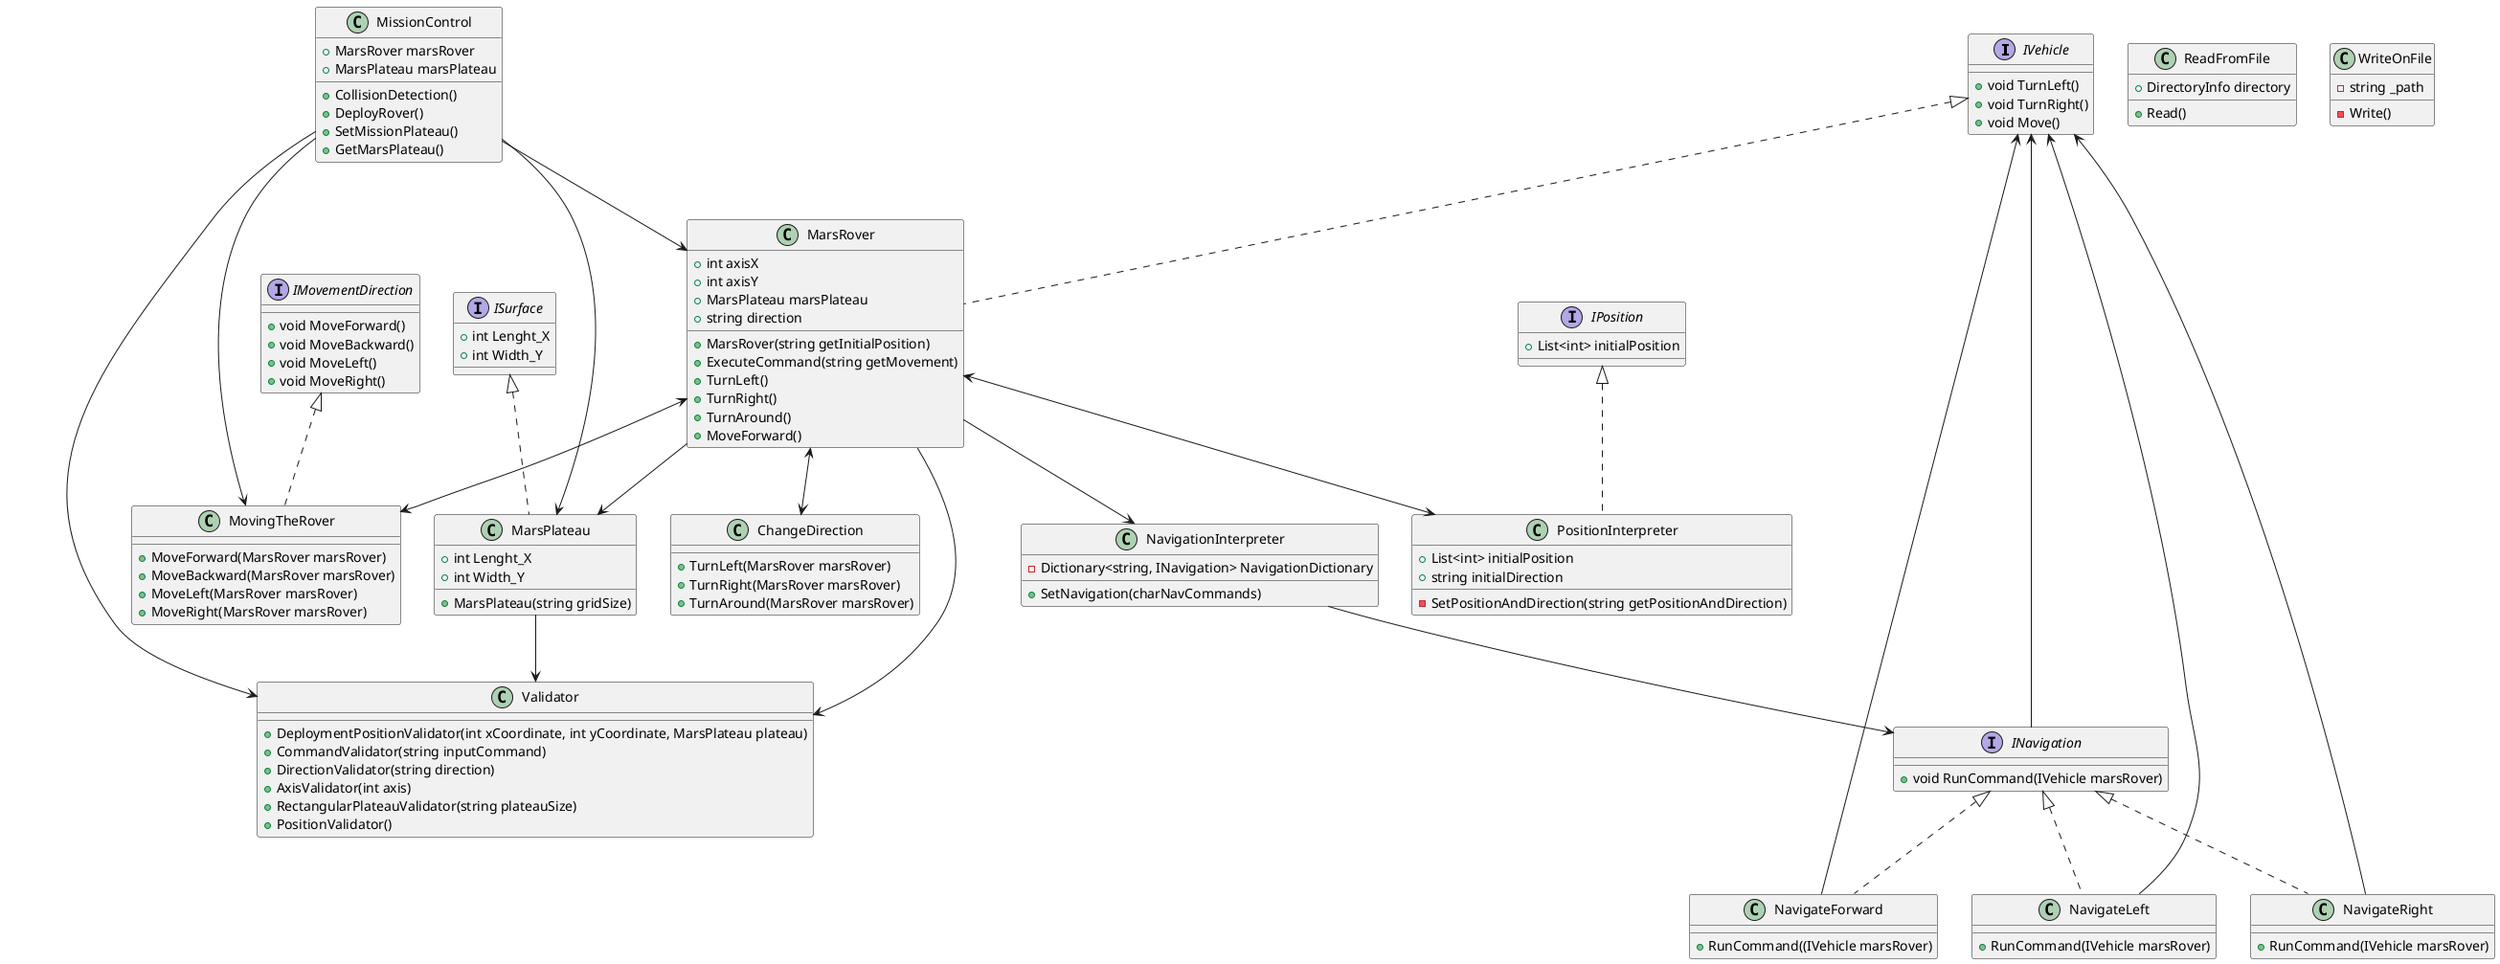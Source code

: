 ﻿@startuml "MarsRover-Kata-UML.png"

interface IVehicle
{
+ void TurnLeft()
+ void TurnRight()
+ void Move()
}

interface ISurface
{
+ int Lenght_X
+ int Width_Y
}

interface IPosition
{
+ List<int> initialPosition
}

interface INavigation
{
+ void RunCommand(IVehicle marsRover)
}

interface IMovementDirection
{
+ void MoveForward()
+ void MoveBackward()
+ void MoveLeft()
+ void MoveRight()
}

class MarsRover implements IVehicle
{
+ int axisX
+ int axisY
+ MarsPlateau marsPlateau
+ string direction
+ MarsRover(string getInitialPosition)
+ ExecuteCommand(string getMovement)
+ TurnLeft()
+ TurnRight()
+ TurnAround()
+ MoveForward()
}
class MissionControl
{
+ MarsRover marsRover
+ MarsPlateau marsPlateau

+ CollisionDetection()
+ DeployRover()
+ SetMissionPlateau()
+ GetMarsPlateau()

}
class MarsPlateau implements ISurface
{
+ int Lenght_X
+ int Width_Y
+ MarsPlateau(string gridSize)
}
class NavigateLeft implements INavigation
{
+ RunCommand(IVehicle marsRover)
}

class NavigateRight implements INavigation
{
+ RunCommand(IVehicle marsRover)
}
class PositionInterpreter implements IPosition
{
+ List<int> initialPosition
+ string initialDirection
- SetPositionAndDirection(string getPositionAndDirection)
}
class NavigateForward implements INavigation
{
+ RunCommand((IVehicle marsRover)
}
class NavigationInterpreter
{
- Dictionary<string, INavigation> NavigationDictionary
+ SetNavigation(charNavCommands)
}
class ChangeDirection
{
+ TurnLeft(MarsRover marsRover)
+ TurnRight(MarsRover marsRover)
+ TurnAround(MarsRover marsRover)
}

class MovingTheRover implements IMovementDirection
{
+ MoveForward(MarsRover marsRover)
+ MoveBackward(MarsRover marsRover)
+ MoveLeft(MarsRover marsRover)
+ MoveRight(MarsRover marsRover)
}
class Validator
{
+ DeploymentPositionValidator(int xCoordinate, int yCoordinate, MarsPlateau plateau)
+ CommandValidator(string inputCommand)
+ DirectionValidator(string direction)
+ AxisValidator(int axis)
+ RectangularPlateauValidator(string plateauSize)
+ PositionValidator()
}

class ReadFromFile
{
+ DirectoryInfo directory
+ Read()
}
class WriteOnFile
{
- string _path
- Write()
}
INavigation --> IVehicle
MarsRover <--> ChangeDirection
MarsRover <--> MovingTheRover
MarsRover <--> PositionInterpreter
MarsRover --> MarsPlateau
MarsRover --> NavigationInterpreter
MarsRover --> Validator


NavigateLeft --> IVehicle
NavigateRight --> IVehicle
NavigateForward --> IVehicle

NavigationInterpreter --> INavigation

MarsPlateau --> Validator

MissionControl --> MarsRover
MissionControl --> MarsPlateau
MissionControl --> Validator
MissionControl --> MovingTheRover


@enduml